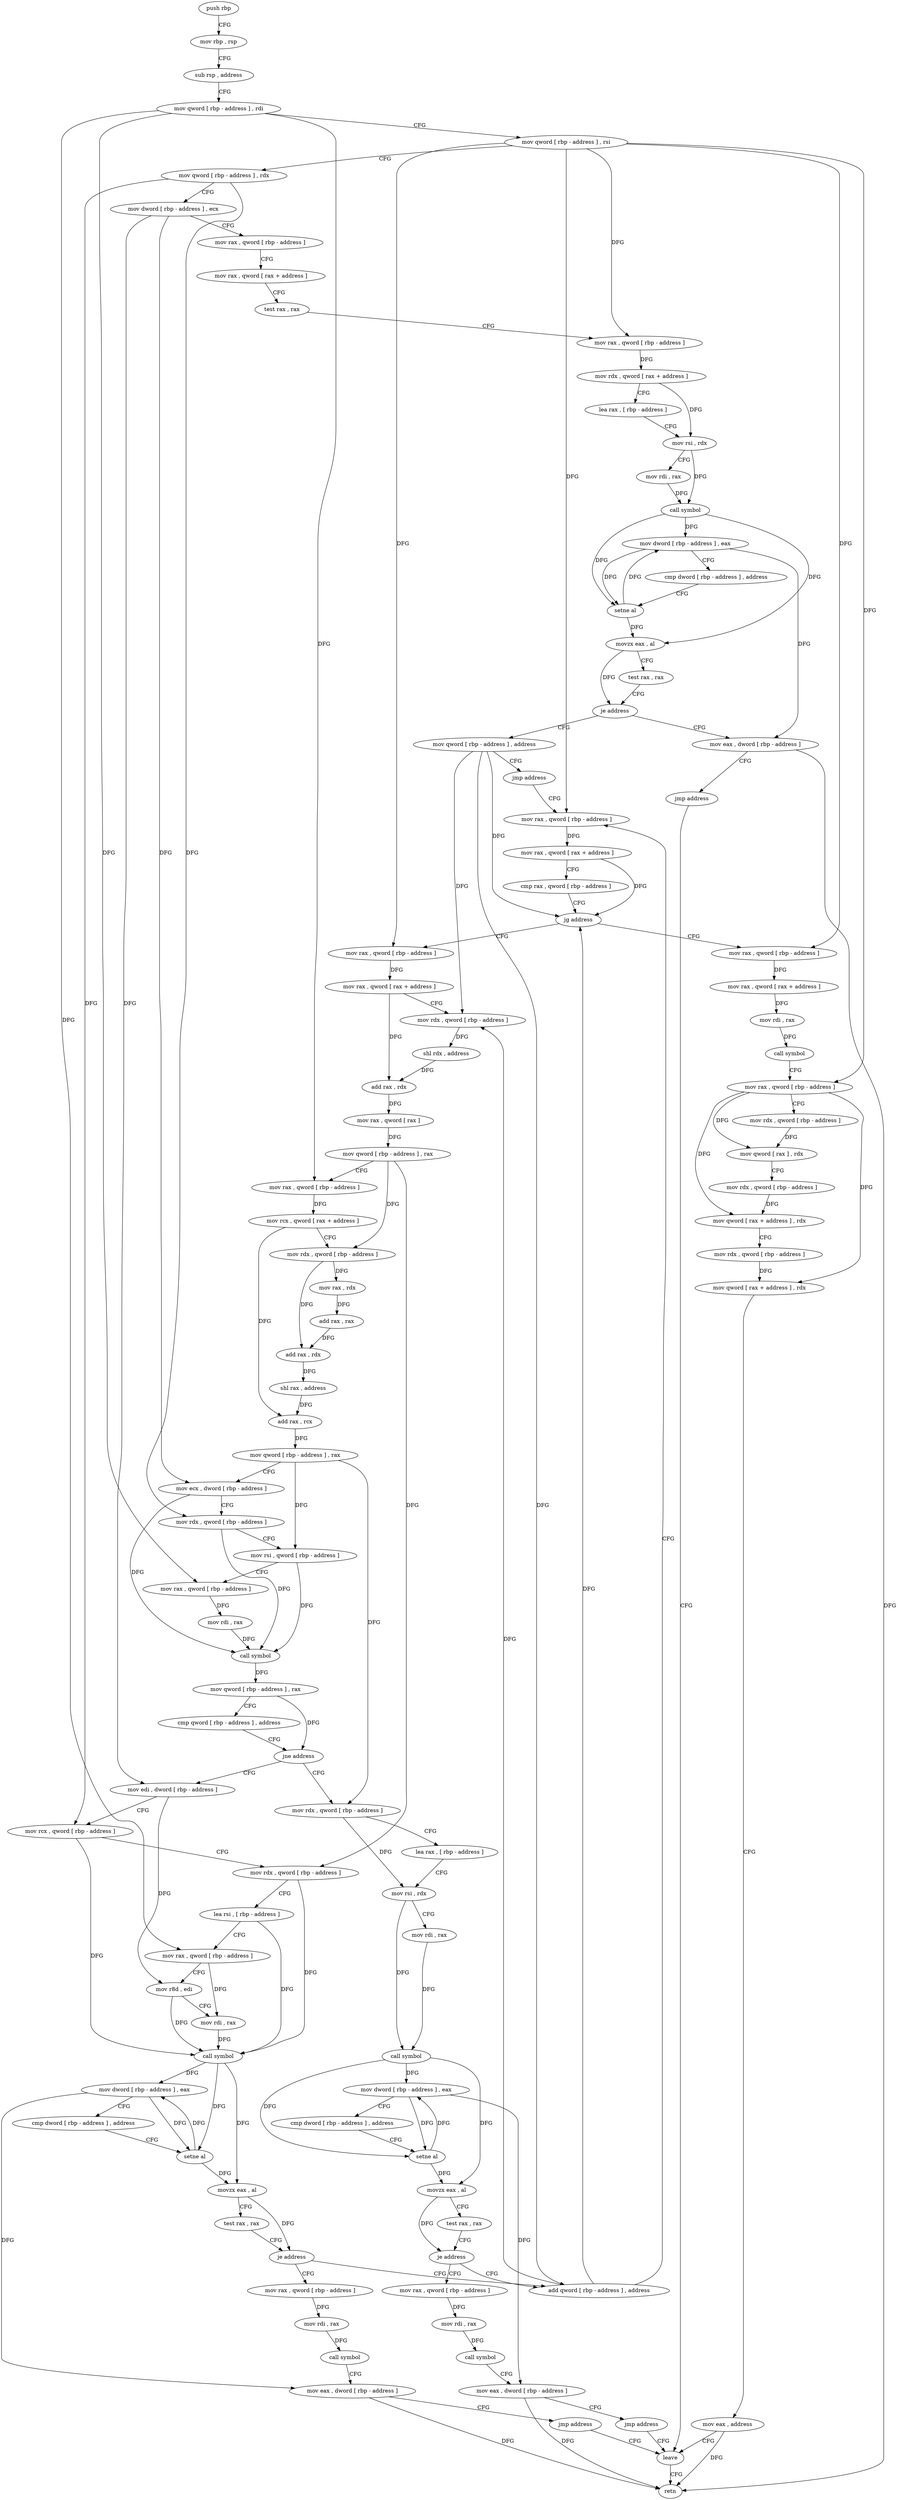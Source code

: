 digraph "func" {
"4444068" [label = "push rbp" ]
"4444069" [label = "mov rbp , rsp" ]
"4444072" [label = "sub rsp , address" ]
"4444076" [label = "mov qword [ rbp - address ] , rdi" ]
"4444080" [label = "mov qword [ rbp - address ] , rsi" ]
"4444084" [label = "mov qword [ rbp - address ] , rdx" ]
"4444088" [label = "mov dword [ rbp - address ] , ecx" ]
"4444091" [label = "mov rax , qword [ rbp - address ]" ]
"4444095" [label = "mov rax , qword [ rax + address ]" ]
"4444099" [label = "test rax , rax" ]
"4444102" [label = "mov rax , qword [ rbp - address ]" ]
"4444106" [label = "mov rdx , qword [ rax + address ]" ]
"4444110" [label = "lea rax , [ rbp - address ]" ]
"4444114" [label = "mov rsi , rdx" ]
"4444117" [label = "mov rdi , rax" ]
"4444120" [label = "call symbol" ]
"4444125" [label = "mov dword [ rbp - address ] , eax" ]
"4444128" [label = "cmp dword [ rbp - address ] , address" ]
"4444132" [label = "setne al" ]
"4444135" [label = "movzx eax , al" ]
"4444138" [label = "test rax , rax" ]
"4444141" [label = "je address" ]
"4444151" [label = "mov qword [ rbp - address ] , address" ]
"4444143" [label = "mov eax , dword [ rbp - address ]" ]
"4444159" [label = "jmp address" ]
"4444383" [label = "mov rax , qword [ rbp - address ]" ]
"4444146" [label = "jmp address" ]
"4444449" [label = "leave" ]
"4444387" [label = "mov rax , qword [ rax + address ]" ]
"4444391" [label = "cmp rax , qword [ rbp - address ]" ]
"4444395" [label = "jg address" ]
"4444164" [label = "mov rax , qword [ rbp - address ]" ]
"4444401" [label = "mov rax , qword [ rbp - address ]" ]
"4444450" [label = "retn" ]
"4444168" [label = "mov rax , qword [ rax + address ]" ]
"4444172" [label = "mov rdx , qword [ rbp - address ]" ]
"4444176" [label = "shl rdx , address" ]
"4444180" [label = "add rax , rdx" ]
"4444183" [label = "mov rax , qword [ rax ]" ]
"4444186" [label = "mov qword [ rbp - address ] , rax" ]
"4444190" [label = "mov rax , qword [ rbp - address ]" ]
"4444194" [label = "mov rcx , qword [ rax + address ]" ]
"4444198" [label = "mov rdx , qword [ rbp - address ]" ]
"4444202" [label = "mov rax , rdx" ]
"4444205" [label = "add rax , rax" ]
"4444208" [label = "add rax , rdx" ]
"4444211" [label = "shl rax , address" ]
"4444215" [label = "add rax , rcx" ]
"4444218" [label = "mov qword [ rbp - address ] , rax" ]
"4444222" [label = "mov ecx , dword [ rbp - address ]" ]
"4444225" [label = "mov rdx , qword [ rbp - address ]" ]
"4444229" [label = "mov rsi , qword [ rbp - address ]" ]
"4444233" [label = "mov rax , qword [ rbp - address ]" ]
"4444237" [label = "mov rdi , rax" ]
"4444240" [label = "call symbol" ]
"4444245" [label = "mov qword [ rbp - address ] , rax" ]
"4444249" [label = "cmp qword [ rbp - address ] , address" ]
"4444254" [label = "jne address" ]
"4444313" [label = "mov edi , dword [ rbp - address ]" ]
"4444256" [label = "mov rdx , qword [ rbp - address ]" ]
"4444405" [label = "mov rax , qword [ rax + address ]" ]
"4444409" [label = "mov rdi , rax" ]
"4444412" [label = "call symbol" ]
"4444417" [label = "mov rax , qword [ rbp - address ]" ]
"4444421" [label = "mov rdx , qword [ rbp - address ]" ]
"4444425" [label = "mov qword [ rax ] , rdx" ]
"4444428" [label = "mov rdx , qword [ rbp - address ]" ]
"4444432" [label = "mov qword [ rax + address ] , rdx" ]
"4444436" [label = "mov rdx , qword [ rbp - address ]" ]
"4444440" [label = "mov qword [ rax + address ] , rdx" ]
"4444444" [label = "mov eax , address" ]
"4444316" [label = "mov rcx , qword [ rbp - address ]" ]
"4444320" [label = "mov rdx , qword [ rbp - address ]" ]
"4444324" [label = "lea rsi , [ rbp - address ]" ]
"4444328" [label = "mov rax , qword [ rbp - address ]" ]
"4444332" [label = "mov r8d , edi" ]
"4444335" [label = "mov rdi , rax" ]
"4444338" [label = "call symbol" ]
"4444343" [label = "mov dword [ rbp - address ] , eax" ]
"4444346" [label = "cmp dword [ rbp - address ] , address" ]
"4444350" [label = "setne al" ]
"4444353" [label = "movzx eax , al" ]
"4444356" [label = "test rax , rax" ]
"4444359" [label = "je address" ]
"4444378" [label = "add qword [ rbp - address ] , address" ]
"4444361" [label = "mov rax , qword [ rbp - address ]" ]
"4444260" [label = "lea rax , [ rbp - address ]" ]
"4444264" [label = "mov rsi , rdx" ]
"4444267" [label = "mov rdi , rax" ]
"4444270" [label = "call symbol" ]
"4444275" [label = "mov dword [ rbp - address ] , eax" ]
"4444278" [label = "cmp dword [ rbp - address ] , address" ]
"4444282" [label = "setne al" ]
"4444285" [label = "movzx eax , al" ]
"4444288" [label = "test rax , rax" ]
"4444291" [label = "je address" ]
"4444293" [label = "mov rax , qword [ rbp - address ]" ]
"4444365" [label = "mov rdi , rax" ]
"4444368" [label = "call symbol" ]
"4444373" [label = "mov eax , dword [ rbp - address ]" ]
"4444376" [label = "jmp address" ]
"4444297" [label = "mov rdi , rax" ]
"4444300" [label = "call symbol" ]
"4444305" [label = "mov eax , dword [ rbp - address ]" ]
"4444308" [label = "jmp address" ]
"4444068" -> "4444069" [ label = "CFG" ]
"4444069" -> "4444072" [ label = "CFG" ]
"4444072" -> "4444076" [ label = "CFG" ]
"4444076" -> "4444080" [ label = "CFG" ]
"4444076" -> "4444190" [ label = "DFG" ]
"4444076" -> "4444233" [ label = "DFG" ]
"4444076" -> "4444328" [ label = "DFG" ]
"4444080" -> "4444084" [ label = "CFG" ]
"4444080" -> "4444102" [ label = "DFG" ]
"4444080" -> "4444383" [ label = "DFG" ]
"4444080" -> "4444164" [ label = "DFG" ]
"4444080" -> "4444401" [ label = "DFG" ]
"4444080" -> "4444417" [ label = "DFG" ]
"4444084" -> "4444088" [ label = "CFG" ]
"4444084" -> "4444225" [ label = "DFG" ]
"4444084" -> "4444316" [ label = "DFG" ]
"4444088" -> "4444091" [ label = "CFG" ]
"4444088" -> "4444222" [ label = "DFG" ]
"4444088" -> "4444313" [ label = "DFG" ]
"4444091" -> "4444095" [ label = "CFG" ]
"4444095" -> "4444099" [ label = "CFG" ]
"4444099" -> "4444102" [ label = "CFG" ]
"4444102" -> "4444106" [ label = "DFG" ]
"4444106" -> "4444110" [ label = "CFG" ]
"4444106" -> "4444114" [ label = "DFG" ]
"4444110" -> "4444114" [ label = "CFG" ]
"4444114" -> "4444117" [ label = "CFG" ]
"4444114" -> "4444120" [ label = "DFG" ]
"4444117" -> "4444120" [ label = "DFG" ]
"4444120" -> "4444125" [ label = "DFG" ]
"4444120" -> "4444132" [ label = "DFG" ]
"4444120" -> "4444135" [ label = "DFG" ]
"4444125" -> "4444128" [ label = "CFG" ]
"4444125" -> "4444132" [ label = "DFG" ]
"4444125" -> "4444143" [ label = "DFG" ]
"4444128" -> "4444132" [ label = "CFG" ]
"4444132" -> "4444135" [ label = "DFG" ]
"4444132" -> "4444125" [ label = "DFG" ]
"4444135" -> "4444138" [ label = "CFG" ]
"4444135" -> "4444141" [ label = "DFG" ]
"4444138" -> "4444141" [ label = "CFG" ]
"4444141" -> "4444151" [ label = "CFG" ]
"4444141" -> "4444143" [ label = "CFG" ]
"4444151" -> "4444159" [ label = "CFG" ]
"4444151" -> "4444395" [ label = "DFG" ]
"4444151" -> "4444172" [ label = "DFG" ]
"4444151" -> "4444378" [ label = "DFG" ]
"4444143" -> "4444146" [ label = "CFG" ]
"4444143" -> "4444450" [ label = "DFG" ]
"4444159" -> "4444383" [ label = "CFG" ]
"4444383" -> "4444387" [ label = "DFG" ]
"4444146" -> "4444449" [ label = "CFG" ]
"4444449" -> "4444450" [ label = "CFG" ]
"4444387" -> "4444391" [ label = "CFG" ]
"4444387" -> "4444395" [ label = "DFG" ]
"4444391" -> "4444395" [ label = "CFG" ]
"4444395" -> "4444164" [ label = "CFG" ]
"4444395" -> "4444401" [ label = "CFG" ]
"4444164" -> "4444168" [ label = "DFG" ]
"4444401" -> "4444405" [ label = "DFG" ]
"4444168" -> "4444172" [ label = "CFG" ]
"4444168" -> "4444180" [ label = "DFG" ]
"4444172" -> "4444176" [ label = "DFG" ]
"4444176" -> "4444180" [ label = "DFG" ]
"4444180" -> "4444183" [ label = "DFG" ]
"4444183" -> "4444186" [ label = "DFG" ]
"4444186" -> "4444190" [ label = "CFG" ]
"4444186" -> "4444198" [ label = "DFG" ]
"4444186" -> "4444320" [ label = "DFG" ]
"4444190" -> "4444194" [ label = "DFG" ]
"4444194" -> "4444198" [ label = "CFG" ]
"4444194" -> "4444215" [ label = "DFG" ]
"4444198" -> "4444202" [ label = "DFG" ]
"4444198" -> "4444208" [ label = "DFG" ]
"4444202" -> "4444205" [ label = "DFG" ]
"4444205" -> "4444208" [ label = "DFG" ]
"4444208" -> "4444211" [ label = "DFG" ]
"4444211" -> "4444215" [ label = "DFG" ]
"4444215" -> "4444218" [ label = "DFG" ]
"4444218" -> "4444222" [ label = "CFG" ]
"4444218" -> "4444229" [ label = "DFG" ]
"4444218" -> "4444256" [ label = "DFG" ]
"4444222" -> "4444225" [ label = "CFG" ]
"4444222" -> "4444240" [ label = "DFG" ]
"4444225" -> "4444229" [ label = "CFG" ]
"4444225" -> "4444240" [ label = "DFG" ]
"4444229" -> "4444233" [ label = "CFG" ]
"4444229" -> "4444240" [ label = "DFG" ]
"4444233" -> "4444237" [ label = "DFG" ]
"4444237" -> "4444240" [ label = "DFG" ]
"4444240" -> "4444245" [ label = "DFG" ]
"4444245" -> "4444249" [ label = "CFG" ]
"4444245" -> "4444254" [ label = "DFG" ]
"4444249" -> "4444254" [ label = "CFG" ]
"4444254" -> "4444313" [ label = "CFG" ]
"4444254" -> "4444256" [ label = "CFG" ]
"4444313" -> "4444316" [ label = "CFG" ]
"4444313" -> "4444332" [ label = "DFG" ]
"4444256" -> "4444260" [ label = "CFG" ]
"4444256" -> "4444264" [ label = "DFG" ]
"4444405" -> "4444409" [ label = "DFG" ]
"4444409" -> "4444412" [ label = "DFG" ]
"4444412" -> "4444417" [ label = "CFG" ]
"4444417" -> "4444421" [ label = "CFG" ]
"4444417" -> "4444425" [ label = "DFG" ]
"4444417" -> "4444432" [ label = "DFG" ]
"4444417" -> "4444440" [ label = "DFG" ]
"4444421" -> "4444425" [ label = "DFG" ]
"4444425" -> "4444428" [ label = "CFG" ]
"4444428" -> "4444432" [ label = "DFG" ]
"4444432" -> "4444436" [ label = "CFG" ]
"4444436" -> "4444440" [ label = "DFG" ]
"4444440" -> "4444444" [ label = "CFG" ]
"4444444" -> "4444449" [ label = "CFG" ]
"4444444" -> "4444450" [ label = "DFG" ]
"4444316" -> "4444320" [ label = "CFG" ]
"4444316" -> "4444338" [ label = "DFG" ]
"4444320" -> "4444324" [ label = "CFG" ]
"4444320" -> "4444338" [ label = "DFG" ]
"4444324" -> "4444328" [ label = "CFG" ]
"4444324" -> "4444338" [ label = "DFG" ]
"4444328" -> "4444332" [ label = "CFG" ]
"4444328" -> "4444335" [ label = "DFG" ]
"4444332" -> "4444335" [ label = "CFG" ]
"4444332" -> "4444338" [ label = "DFG" ]
"4444335" -> "4444338" [ label = "DFG" ]
"4444338" -> "4444343" [ label = "DFG" ]
"4444338" -> "4444350" [ label = "DFG" ]
"4444338" -> "4444353" [ label = "DFG" ]
"4444343" -> "4444346" [ label = "CFG" ]
"4444343" -> "4444350" [ label = "DFG" ]
"4444343" -> "4444373" [ label = "DFG" ]
"4444346" -> "4444350" [ label = "CFG" ]
"4444350" -> "4444353" [ label = "DFG" ]
"4444350" -> "4444343" [ label = "DFG" ]
"4444353" -> "4444356" [ label = "CFG" ]
"4444353" -> "4444359" [ label = "DFG" ]
"4444356" -> "4444359" [ label = "CFG" ]
"4444359" -> "4444378" [ label = "CFG" ]
"4444359" -> "4444361" [ label = "CFG" ]
"4444378" -> "4444383" [ label = "CFG" ]
"4444378" -> "4444395" [ label = "DFG" ]
"4444378" -> "4444172" [ label = "DFG" ]
"4444361" -> "4444365" [ label = "DFG" ]
"4444260" -> "4444264" [ label = "CFG" ]
"4444264" -> "4444267" [ label = "CFG" ]
"4444264" -> "4444270" [ label = "DFG" ]
"4444267" -> "4444270" [ label = "DFG" ]
"4444270" -> "4444275" [ label = "DFG" ]
"4444270" -> "4444282" [ label = "DFG" ]
"4444270" -> "4444285" [ label = "DFG" ]
"4444275" -> "4444278" [ label = "CFG" ]
"4444275" -> "4444282" [ label = "DFG" ]
"4444275" -> "4444305" [ label = "DFG" ]
"4444278" -> "4444282" [ label = "CFG" ]
"4444282" -> "4444285" [ label = "DFG" ]
"4444282" -> "4444275" [ label = "DFG" ]
"4444285" -> "4444288" [ label = "CFG" ]
"4444285" -> "4444291" [ label = "DFG" ]
"4444288" -> "4444291" [ label = "CFG" ]
"4444291" -> "4444378" [ label = "CFG" ]
"4444291" -> "4444293" [ label = "CFG" ]
"4444293" -> "4444297" [ label = "DFG" ]
"4444365" -> "4444368" [ label = "DFG" ]
"4444368" -> "4444373" [ label = "CFG" ]
"4444373" -> "4444376" [ label = "CFG" ]
"4444373" -> "4444450" [ label = "DFG" ]
"4444376" -> "4444449" [ label = "CFG" ]
"4444297" -> "4444300" [ label = "DFG" ]
"4444300" -> "4444305" [ label = "CFG" ]
"4444305" -> "4444308" [ label = "CFG" ]
"4444305" -> "4444450" [ label = "DFG" ]
"4444308" -> "4444449" [ label = "CFG" ]
}
